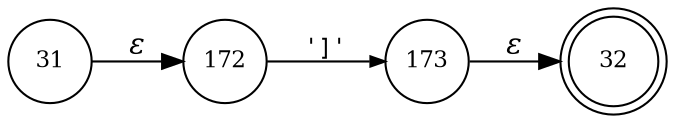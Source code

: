 digraph ATN {
rankdir=LR;
s32[fontsize=11, label="32", shape=doublecircle, fixedsize=true, width=.6];
s172[fontsize=11,label="172", shape=circle, fixedsize=true, width=.55, peripheries=1];
s173[fontsize=11,label="173", shape=circle, fixedsize=true, width=.55, peripheries=1];
s31[fontsize=11,label="31", shape=circle, fixedsize=true, width=.55, peripheries=1];
s31 -> s172 [fontname="Times-Italic", label="&epsilon;"];
s172 -> s173 [fontsize=11, fontname="Courier", arrowsize=.7, label = "']'", arrowhead = normal];
s173 -> s32 [fontname="Times-Italic", label="&epsilon;"];
}